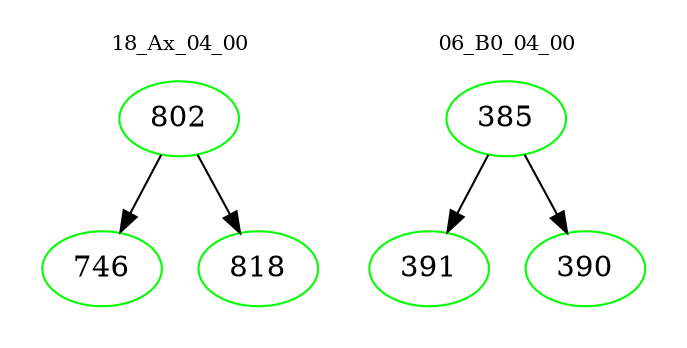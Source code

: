 digraph{
subgraph cluster_0 {
color = white
label = "18_Ax_04_00";
fontsize=10;
T0_802 [label="802", color="green"]
T0_802 -> T0_746 [color="black"]
T0_746 [label="746", color="green"]
T0_802 -> T0_818 [color="black"]
T0_818 [label="818", color="green"]
}
subgraph cluster_1 {
color = white
label = "06_B0_04_00";
fontsize=10;
T1_385 [label="385", color="green"]
T1_385 -> T1_391 [color="black"]
T1_391 [label="391", color="green"]
T1_385 -> T1_390 [color="black"]
T1_390 [label="390", color="green"]
}
}
